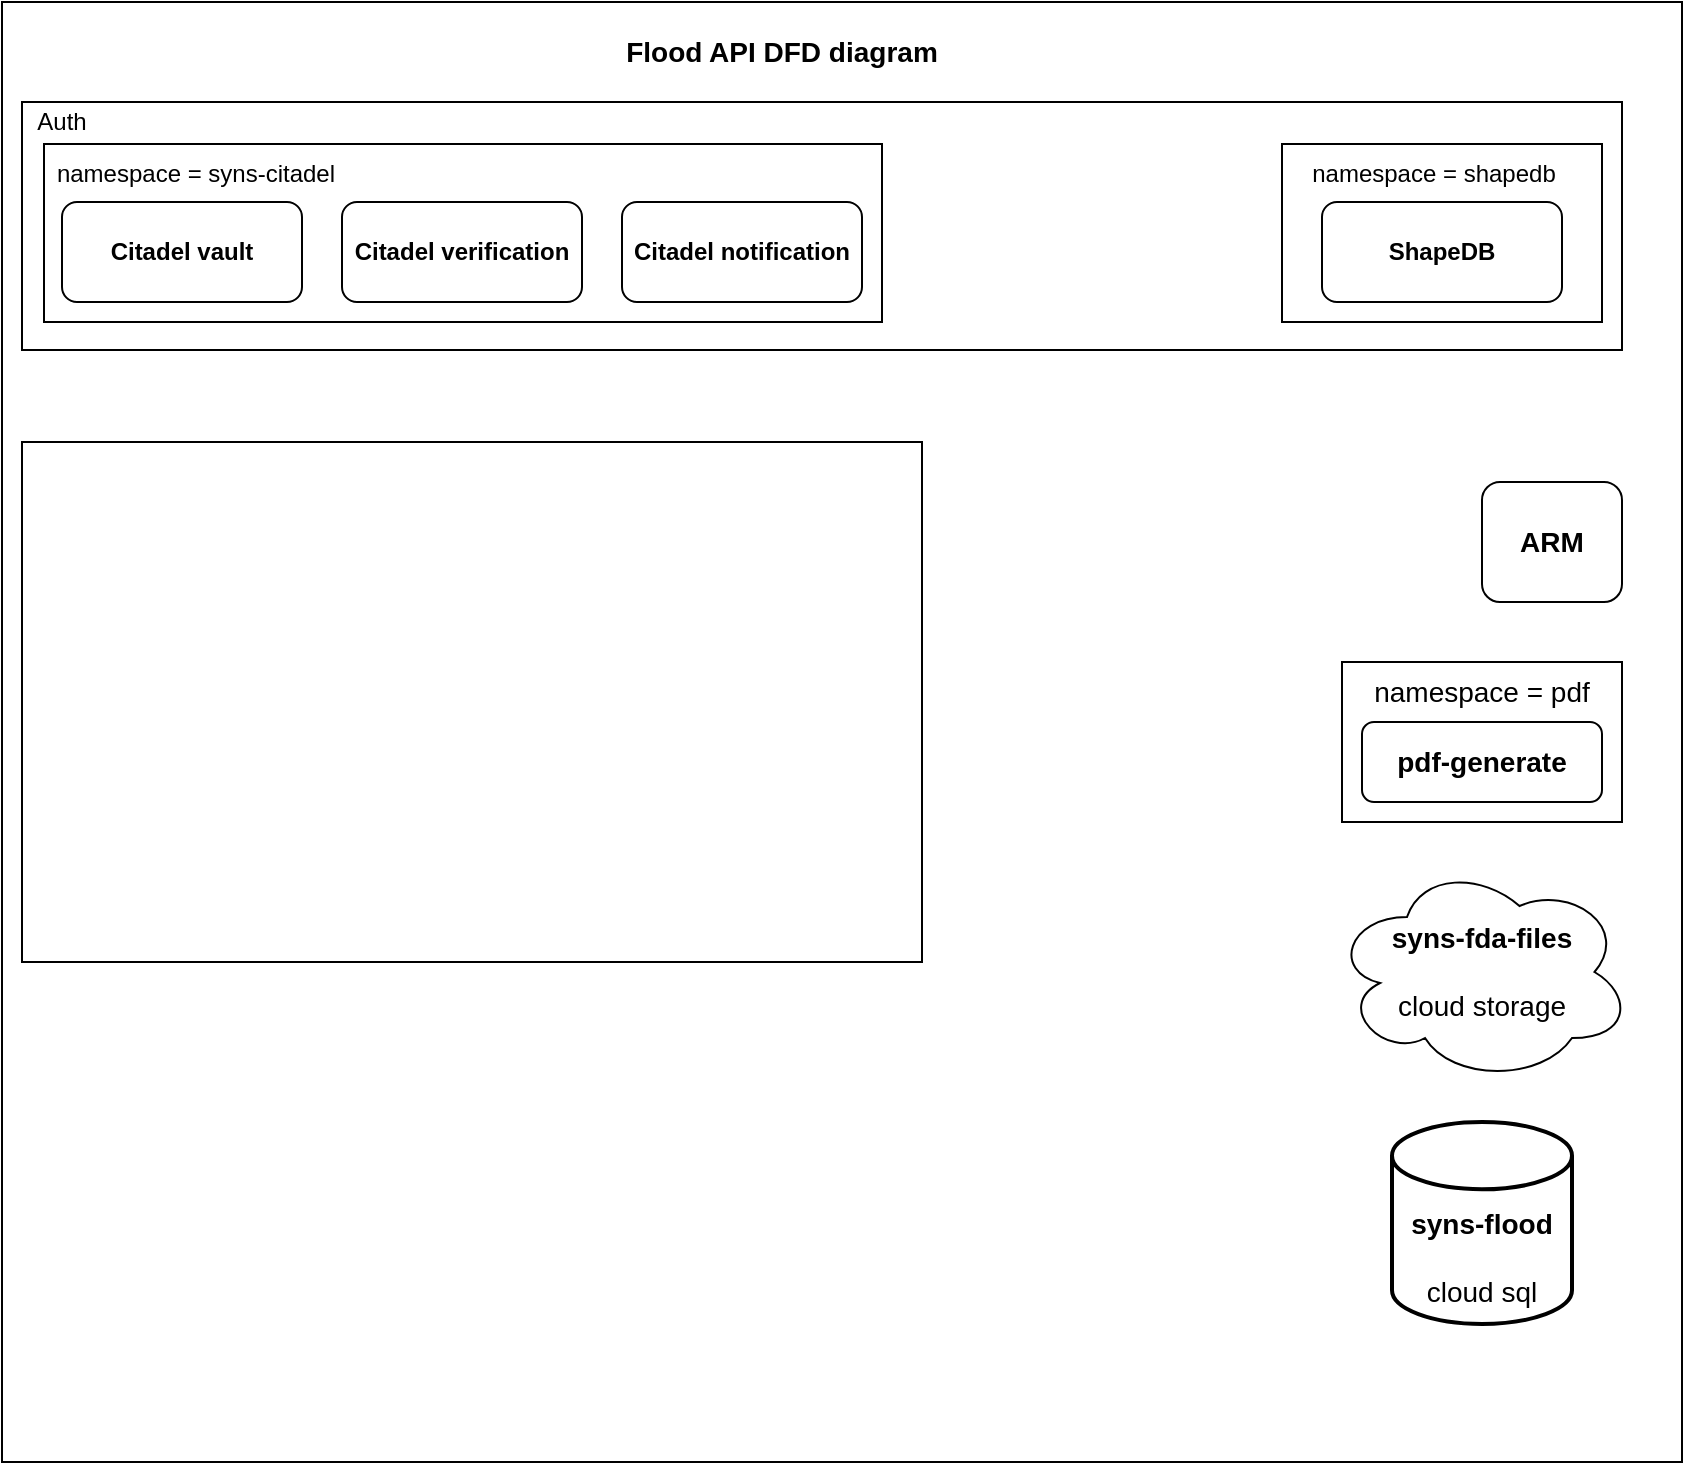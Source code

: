 <mxfile version="15.7.0" type="github">
  <diagram id="u1A7Wv8suJlV6ekKMkJ3" name="Page-1">
    <mxGraphModel dx="1422" dy="762" grid="1" gridSize="10" guides="1" tooltips="1" connect="1" arrows="1" fold="1" page="1" pageScale="1" pageWidth="850" pageHeight="1100" math="0" shadow="0">
      <root>
        <mxCell id="0" />
        <mxCell id="1" parent="0" />
        <mxCell id="8ferR3esrWney0wUMfSO-17" value="" style="rounded=0;whiteSpace=wrap;html=1;" vertex="1" parent="1">
          <mxGeometry x="10" y="20" width="840" height="730" as="geometry" />
        </mxCell>
        <mxCell id="8ferR3esrWney0wUMfSO-18" value="Flood API DFD diagram" style="text;html=1;strokeColor=none;fillColor=none;align=center;verticalAlign=middle;whiteSpace=wrap;rounded=0;fontStyle=1;fontSize=14;" vertex="1" parent="1">
          <mxGeometry x="310" y="30" width="180" height="30" as="geometry" />
        </mxCell>
        <mxCell id="8ferR3esrWney0wUMfSO-24" value="" style="group" vertex="1" connectable="0" parent="1">
          <mxGeometry x="20" y="70" width="800" height="124" as="geometry" />
        </mxCell>
        <mxCell id="8ferR3esrWney0wUMfSO-3" value="" style="rounded=0;whiteSpace=wrap;html=1;" vertex="1" parent="8ferR3esrWney0wUMfSO-24">
          <mxGeometry width="800" height="124" as="geometry" />
        </mxCell>
        <mxCell id="8ferR3esrWney0wUMfSO-5" value="Auth" style="text;html=1;strokeColor=none;fillColor=none;align=center;verticalAlign=middle;whiteSpace=wrap;rounded=0;" vertex="1" parent="8ferR3esrWney0wUMfSO-24">
          <mxGeometry width="40" height="20" as="geometry" />
        </mxCell>
        <mxCell id="8ferR3esrWney0wUMfSO-19" value="" style="group" vertex="1" connectable="0" parent="8ferR3esrWney0wUMfSO-24">
          <mxGeometry x="630" y="21" width="160" height="89" as="geometry" />
        </mxCell>
        <mxCell id="8ferR3esrWney0wUMfSO-11" value="" style="rounded=0;whiteSpace=wrap;html=1;" vertex="1" parent="8ferR3esrWney0wUMfSO-19">
          <mxGeometry width="160" height="89" as="geometry" />
        </mxCell>
        <mxCell id="8ferR3esrWney0wUMfSO-12" value="namespace = shapedb" style="text;html=1;strokeColor=none;fillColor=none;align=center;verticalAlign=middle;whiteSpace=wrap;rounded=0;" vertex="1" parent="8ferR3esrWney0wUMfSO-19">
          <mxGeometry x="1" width="150" height="30" as="geometry" />
        </mxCell>
        <mxCell id="8ferR3esrWney0wUMfSO-13" value="ShapeDB" style="rounded=1;whiteSpace=wrap;html=1;fontStyle=1" vertex="1" parent="8ferR3esrWney0wUMfSO-19">
          <mxGeometry x="20" y="29" width="120" height="50" as="geometry" />
        </mxCell>
        <mxCell id="8ferR3esrWney0wUMfSO-22" value="" style="group" vertex="1" connectable="0" parent="8ferR3esrWney0wUMfSO-24">
          <mxGeometry x="11" y="21" width="419" height="89" as="geometry" />
        </mxCell>
        <mxCell id="8ferR3esrWney0wUMfSO-4" value="" style="rounded=0;whiteSpace=wrap;html=1;" vertex="1" parent="8ferR3esrWney0wUMfSO-22">
          <mxGeometry width="419" height="89" as="geometry" />
        </mxCell>
        <mxCell id="8ferR3esrWney0wUMfSO-6" value="namespace = syns-citadel" style="text;html=1;strokeColor=none;fillColor=none;align=center;verticalAlign=middle;whiteSpace=wrap;rounded=0;" vertex="1" parent="8ferR3esrWney0wUMfSO-22">
          <mxGeometry x="1" width="150" height="30" as="geometry" />
        </mxCell>
        <mxCell id="8ferR3esrWney0wUMfSO-21" value="" style="group" vertex="1" connectable="0" parent="8ferR3esrWney0wUMfSO-22">
          <mxGeometry x="9" y="29" width="400" height="50" as="geometry" />
        </mxCell>
        <mxCell id="8ferR3esrWney0wUMfSO-7" value="Citadel vault" style="rounded=1;whiteSpace=wrap;html=1;fontStyle=1" vertex="1" parent="8ferR3esrWney0wUMfSO-21">
          <mxGeometry width="120" height="50" as="geometry" />
        </mxCell>
        <mxCell id="8ferR3esrWney0wUMfSO-8" value="Citadel verification" style="rounded=1;whiteSpace=wrap;html=1;fontStyle=1" vertex="1" parent="8ferR3esrWney0wUMfSO-21">
          <mxGeometry x="140" width="120" height="50" as="geometry" />
        </mxCell>
        <mxCell id="8ferR3esrWney0wUMfSO-9" value="Citadel notification" style="rounded=1;whiteSpace=wrap;html=1;fontStyle=1" vertex="1" parent="8ferR3esrWney0wUMfSO-21">
          <mxGeometry x="280" width="120" height="50" as="geometry" />
        </mxCell>
        <mxCell id="8ferR3esrWney0wUMfSO-25" value="" style="rounded=0;whiteSpace=wrap;html=1;labelBackgroundColor=none;fontSize=14;" vertex="1" parent="1">
          <mxGeometry x="20" y="240" width="450" height="260" as="geometry" />
        </mxCell>
        <mxCell id="8ferR3esrWney0wUMfSO-27" value="ARM" style="rounded=1;whiteSpace=wrap;html=1;labelBackgroundColor=none;fontSize=14;fontStyle=1" vertex="1" parent="1">
          <mxGeometry x="750" y="260" width="70" height="60" as="geometry" />
        </mxCell>
        <mxCell id="8ferR3esrWney0wUMfSO-31" value="&lt;b&gt;syns-fda-files &lt;/b&gt;&lt;br&gt;&lt;br&gt;cloud storage" style="ellipse;shape=cloud;whiteSpace=wrap;html=1;labelBackgroundColor=none;fontSize=14;" vertex="1" parent="1">
          <mxGeometry x="675" y="450" width="150" height="110" as="geometry" />
        </mxCell>
        <mxCell id="8ferR3esrWney0wUMfSO-32" value="&lt;b&gt;&lt;br&gt;&lt;br&gt;syns-flood&lt;/b&gt;&lt;br&gt;&lt;br&gt;cloud sql" style="strokeWidth=2;html=1;shape=mxgraph.flowchart.database;whiteSpace=wrap;labelBackgroundColor=none;fontSize=14;" vertex="1" parent="1">
          <mxGeometry x="705" y="580" width="90" height="101" as="geometry" />
        </mxCell>
        <mxCell id="8ferR3esrWney0wUMfSO-33" value="" style="group" vertex="1" connectable="0" parent="1">
          <mxGeometry x="680" y="350" width="140" height="80" as="geometry" />
        </mxCell>
        <mxCell id="8ferR3esrWney0wUMfSO-28" value="" style="rounded=0;whiteSpace=wrap;html=1;labelBackgroundColor=none;fontSize=14;" vertex="1" parent="8ferR3esrWney0wUMfSO-33">
          <mxGeometry width="140" height="80" as="geometry" />
        </mxCell>
        <mxCell id="8ferR3esrWney0wUMfSO-29" value="namespace = pdf" style="text;html=1;strokeColor=none;fillColor=none;align=center;verticalAlign=middle;whiteSpace=wrap;rounded=0;labelBackgroundColor=none;fontSize=14;" vertex="1" parent="8ferR3esrWney0wUMfSO-33">
          <mxGeometry x="10" width="120" height="30" as="geometry" />
        </mxCell>
        <mxCell id="8ferR3esrWney0wUMfSO-30" value="pdf-generate" style="rounded=1;whiteSpace=wrap;html=1;labelBackgroundColor=none;fontSize=14;fontStyle=1" vertex="1" parent="8ferR3esrWney0wUMfSO-33">
          <mxGeometry x="10" y="30" width="120" height="40" as="geometry" />
        </mxCell>
      </root>
    </mxGraphModel>
  </diagram>
</mxfile>
